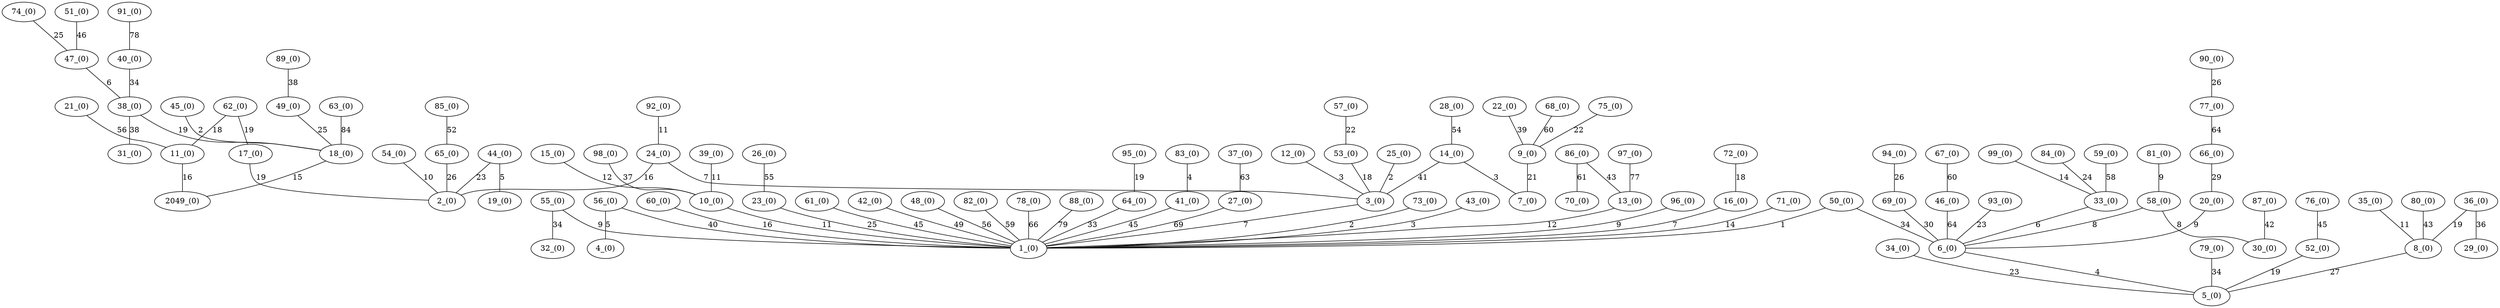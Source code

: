 graph {
    "2049_(0)" [weight=0,]
    "18_(0)" [weight=0,]
    "45_(0)" [weight=0,]
    "11_(0)" [weight=0,]
    "62_(0)" [weight=0,]
    "38_(0)" [weight=0,]
    "47_(0)" [weight=0,]
    "17_(0)" [weight=0,]
    "2_(0)" [weight=0,]
    "54_(0)" [weight=0,]
    "24_(0)" [weight=0,]
    "3_(0)" [weight=0,]
    "25_(0)" [weight=0,]
    "12_(0)" [weight=0,]
    "1_(0)" [weight=0,]
    "50_(0)" [weight=0,]
    "73_(0)" [weight=0,]
    "43_(0)" [weight=0,]
    "16_(0)" [weight=0,]
    "55_(0)" [weight=0,]
    "96_(0)" [weight=0,]
    "92_(0)" [weight=0,]
    "10_(0)" [weight=0,]
    "39_(0)" [weight=0,]
    "13_(0)" [weight=0,]
    "15_(0)" [weight=0,]
    "71_(0)" [weight=0,]
    "60_(0)" [weight=0,]
    "53_(0)" [weight=0,]
    "72_(0)" [weight=0,]
    "57_(0)" [weight=0,]
    "44_(0)" [weight=0,]
    "19_(0)" [weight=0,]
    "49_(0)" [weight=0,]
    "74_(0)" [weight=0,]
    "23_(0)" [weight=0,]
    "65_(0)" [weight=0,]
    "64_(0)" [weight=0,]
    "95_(0)" [weight=0,]
    "40_(0)" [weight=0,]
    "6_(0)" [weight=0,]
    "5_(0)" [weight=0,]
    "33_(0)" [weight=0,]
    "58_(0)" [weight=0,]
    "30_(0)" [weight=0,]
    "20_(0)" [weight=0,]
    "81_(0)" [weight=0,]
    "99_(0)" [weight=0,]
    "52_(0)" [weight=0,]
    "93_(0)" [weight=0,]
    "34_(0)" [weight=0,]
    "84_(0)" [weight=0,]
    "8_(0)" [weight=0,]
    "35_(0)" [weight=0,]
    "36_(0)" [weight=0,]
    "66_(0)" [weight=0,]
    "69_(0)" [weight=0,]
    "94_(0)" [weight=0,]
    "32_(0)" [weight=0,]
    "79_(0)" [weight=0,]
    "29_(0)" [weight=0,]
    "98_(0)" [weight=0,]
    "31_(0)" [weight=0,]
    "89_(0)" [weight=0,]
    "56_(0)" [weight=0,]
    "4_(0)" [weight=0,]
    "14_(0)" [weight=0,]
    "7_(0)" [weight=0,]
    "9_(0)" [weight=0,]
    "75_(0)" [weight=0,]
    "22_(0)" [weight=0,]
    "87_(0)" [weight=0,]
    "86_(0)" [weight=0,]
    "80_(0)" [weight=0,]
    "41_(0)" [weight=0,]
    "83_(0)" [weight=0,]
    "61_(0)" [weight=0,]
    "76_(0)" [weight=0,]
    "51_(0)" [weight=0,]
    "42_(0)" [weight=0,]
    "85_(0)" [weight=0,]
    "28_(0)" [weight=0,]
    "26_(0)" [weight=0,]
    "21_(0)" [weight=0,]
    "48_(0)" [weight=0,]
    "59_(0)" [weight=0,]
    "82_(0)" [weight=0,]
    "68_(0)" [weight=0,]
    "70_(0)" [weight=0,]
    "46_(0)" [weight=0,]
    "67_(0)" [weight=0,]
    "77_(0)" [weight=0,]
    "90_(0)" [weight=0,]
    "78_(0)" [weight=0,]
    "27_(0)" [weight=0,]
    "37_(0)" [weight=0,]
    "97_(0)" [weight=0,]
    "91_(0)" [weight=0,]
    "88_(0)" [weight=0,]
    "63_(0)" [weight=0,]
    "18_(0)" -- "2049_(0)" [label=15, weight=15]
    "45_(0)" -- "18_(0)" [label=2, weight=2]
    "11_(0)" -- "2049_(0)" [label=16, weight=16]
    "62_(0)" -- "11_(0)" [label=18, weight=18]
    "38_(0)" -- "18_(0)" [label=19, weight=19]
    "47_(0)" -- "38_(0)" [label=6, weight=6]
    "62_(0)" -- "17_(0)" [label=19, weight=19]
    "17_(0)" -- "2_(0)" [label=19, weight=19]
    "54_(0)" -- "2_(0)" [label=10, weight=10]
    "24_(0)" -- "2_(0)" [label=16, weight=16]
    "24_(0)" -- "3_(0)" [label=7, weight=7]
    "25_(0)" -- "3_(0)" [label=2, weight=2]
    "12_(0)" -- "3_(0)" [label=3, weight=3]
    "3_(0)" -- "1_(0)" [label=7, weight=7]
    "50_(0)" -- "1_(0)" [label=1, weight=1]
    "73_(0)" -- "1_(0)" [label=2, weight=2]
    "43_(0)" -- "1_(0)" [label=3, weight=3]
    "16_(0)" -- "1_(0)" [label=7, weight=7]
    "55_(0)" -- "1_(0)" [label=9, weight=9]
    "96_(0)" -- "1_(0)" [label=9, weight=9]
    "92_(0)" -- "24_(0)" [label=11, weight=11]
    "10_(0)" -- "1_(0)" [label=11, weight=11]
    "39_(0)" -- "10_(0)" [label=11, weight=11]
    "13_(0)" -- "1_(0)" [label=12, weight=12]
    "15_(0)" -- "10_(0)" [label=12, weight=12]
    "71_(0)" -- "1_(0)" [label=14, weight=14]
    "60_(0)" -- "1_(0)" [label=16, weight=16]
    "53_(0)" -- "3_(0)" [label=18, weight=18]
    "72_(0)" -- "16_(0)" [label=18, weight=18]
    "57_(0)" -- "53_(0)" [label=22, weight=22]
    "44_(0)" -- "2_(0)" [label=23, weight=23]
    "44_(0)" -- "19_(0)" [label=5, weight=5]
    "49_(0)" -- "18_(0)" [label=25, weight=25]
    "74_(0)" -- "47_(0)" [label=25, weight=25]
    "23_(0)" -- "1_(0)" [label=25, weight=25]
    "65_(0)" -- "2_(0)" [label=26, weight=26]
    "64_(0)" -- "1_(0)" [label=33, weight=33]
    "95_(0)" -- "64_(0)" [label=19, weight=19]
    "40_(0)" -- "38_(0)" [label=34, weight=34]
    "50_(0)" -- "6_(0)" [label=34, weight=34]
    "6_(0)" -- "5_(0)" [label=4, weight=4]
    "33_(0)" -- "6_(0)" [label=6, weight=6]
    "58_(0)" -- "6_(0)" [label=8, weight=8]
    "58_(0)" -- "30_(0)" [label=8, weight=8]
    "20_(0)" -- "6_(0)" [label=9, weight=9]
    "81_(0)" -- "58_(0)" [label=9, weight=9]
    "99_(0)" -- "33_(0)" [label=14, weight=14]
    "52_(0)" -- "5_(0)" [label=19, weight=19]
    "93_(0)" -- "6_(0)" [label=23, weight=23]
    "34_(0)" -- "5_(0)" [label=23, weight=23]
    "84_(0)" -- "33_(0)" [label=24, weight=24]
    "8_(0)" -- "5_(0)" [label=27, weight=27]
    "35_(0)" -- "8_(0)" [label=11, weight=11]
    "36_(0)" -- "8_(0)" [label=19, weight=19]
    "66_(0)" -- "20_(0)" [label=29, weight=29]
    "69_(0)" -- "6_(0)" [label=30, weight=30]
    "94_(0)" -- "69_(0)" [label=26, weight=26]
    "55_(0)" -- "32_(0)" [label=34, weight=34]
    "79_(0)" -- "5_(0)" [label=34, weight=34]
    "36_(0)" -- "29_(0)" [label=36, weight=36]
    "98_(0)" -- "10_(0)" [label=37, weight=37]
    "38_(0)" -- "31_(0)" [label=38, weight=38]
    "89_(0)" -- "49_(0)" [label=38, weight=38]
    "56_(0)" -- "1_(0)" [label=40, weight=40]
    "56_(0)" -- "4_(0)" [label=5, weight=5]
    "14_(0)" -- "3_(0)" [label=41, weight=41]
    "14_(0)" -- "7_(0)" [label=3, weight=3]
    "9_(0)" -- "7_(0)" [label=21, weight=21]
    "75_(0)" -- "9_(0)" [label=22, weight=22]
    "22_(0)" -- "9_(0)" [label=39, weight=39]
    "87_(0)" -- "30_(0)" [label=42, weight=42]
    "86_(0)" -- "13_(0)" [label=43, weight=43]
    "80_(0)" -- "8_(0)" [label=43, weight=43]
    "41_(0)" -- "1_(0)" [label=45, weight=45]
    "83_(0)" -- "41_(0)" [label=4, weight=4]
    "61_(0)" -- "1_(0)" [label=45, weight=45]
    "76_(0)" -- "52_(0)" [label=45, weight=45]
    "51_(0)" -- "47_(0)" [label=46, weight=46]
    "42_(0)" -- "1_(0)" [label=49, weight=49]
    "85_(0)" -- "65_(0)" [label=52, weight=52]
    "28_(0)" -- "14_(0)" [label=54, weight=54]
    "26_(0)" -- "23_(0)" [label=55, weight=55]
    "21_(0)" -- "11_(0)" [label=56, weight=56]
    "48_(0)" -- "1_(0)" [label=56, weight=56]
    "59_(0)" -- "33_(0)" [label=58, weight=58]
    "82_(0)" -- "1_(0)" [label=59, weight=59]
    "68_(0)" -- "9_(0)" [label=60, weight=60]
    "86_(0)" -- "70_(0)" [label=61, weight=61]
    "46_(0)" -- "6_(0)" [label=64, weight=64]
    "67_(0)" -- "46_(0)" [label=60, weight=60]
    "77_(0)" -- "66_(0)" [label=64, weight=64]
    "90_(0)" -- "77_(0)" [label=26, weight=26]
    "78_(0)" -- "1_(0)" [label=66, weight=66]
    "27_(0)" -- "1_(0)" [label=69, weight=69]
    "37_(0)" -- "27_(0)" [label=63, weight=63]
    "97_(0)" -- "13_(0)" [label=77, weight=77]
    "91_(0)" -- "40_(0)" [label=78, weight=78]
    "88_(0)" -- "1_(0)" [label=79, weight=79]
    "63_(0)" -- "18_(0)" [label=84, weight=84]
}
